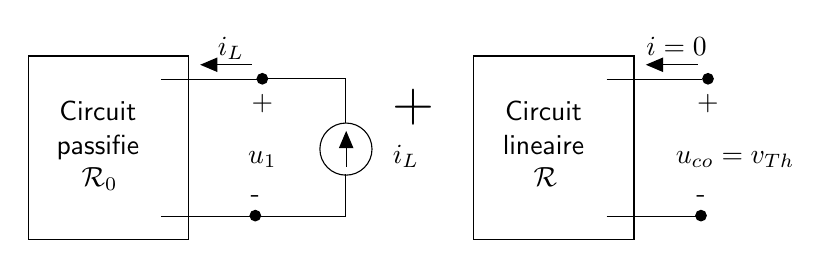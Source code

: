 \begin{tikzpicture}[y=-1cm]
\sf
\filldraw[black] (9.302,4.109) circle (0.067cm);
\path (9.302,3.944) node[text=black,anchor=base] {-};
\filldraw[black] (9.391,2.371) circle (0.067cm);
\path (9.391,2.771) node[text=black,anchor=base] {+};
\filldraw[black] (14.962,4.109) circle (0.067cm);
\path (14.962,3.944) node[text=black,anchor=base] {-};
\filldraw[black] (15.051,2.371) circle (0.067cm);
\path (15.051,2.771) node[text=black,anchor=base] {+};
\draw[arrows=-triangle 45,black] (9.258,2.193) -- (8.602,2.193);
\draw[arrows=-triangle 45,black] (14.918,2.193) -- (14.262,2.193);
\draw[arrows=triangle 45-,black] (10.456,3.033) -- (10.456,3.489);
\path (7.302,3.331) node[text=black,anchor=base] {passifie};
\path (9.391,3.449) node[text=black,anchor=base] {$u_1$};
\path (10.924,3.449) node[text=black,anchor=base west] {$i_L$};
\path (8.991,2.071) node[text=black,anchor=base] {$i_L$};
\path (12.962,3.331) node[text=black,anchor=base] {lineaire};
\path (14.651,2.071) node[text=black,anchor=base] {$i=0$};
\path (14.518,3.449) node[text=black,anchor=base west] {$u_{co}=v_{Th}$};
\path (11.307,2.911) node[text=black,anchor=base] {\huge{}+};
\draw[black] (10.453,3.264) circle (0.331cm);
\draw[black] (6.418,2.082) rectangle (8.451,4.416);
\draw[black] (8.102,2.382) -- (9.318,2.382);
\draw[black] (8.102,4.116) -- (9.318,4.116);
\draw[black] (9.402,2.364) -- (10.451,2.364) -- (10.451,2.938);
\draw[black] (9.291,4.116) -- (10.447,4.116) -- (10.447,3.582);
\draw[black] (12.078,2.082) rectangle (14.111,4.416);
\draw[black] (13.762,2.382) -- (14.978,2.382);
\draw[black] (13.762,4.116) -- (14.978,4.116);
\draw[black] (14.951,4.116) -- cycle;
\draw[black] (15.062,2.364) -- cycle;
\path (7.302,2.898) node[text=black,anchor=base] {Circuit};
\path (7.324,3.738) node[text=black,anchor=base] {${\cal R}_0$};
\path (12.962,2.898) node[text=black,anchor=base] {Circuit};
\path (12.984,3.738) node[text=black,anchor=base] {${\cal R}$};

\end{tikzpicture}%

%% Configure (x)emacs for this file ...
%% Local Variables:
%% mode: latex
%% End: